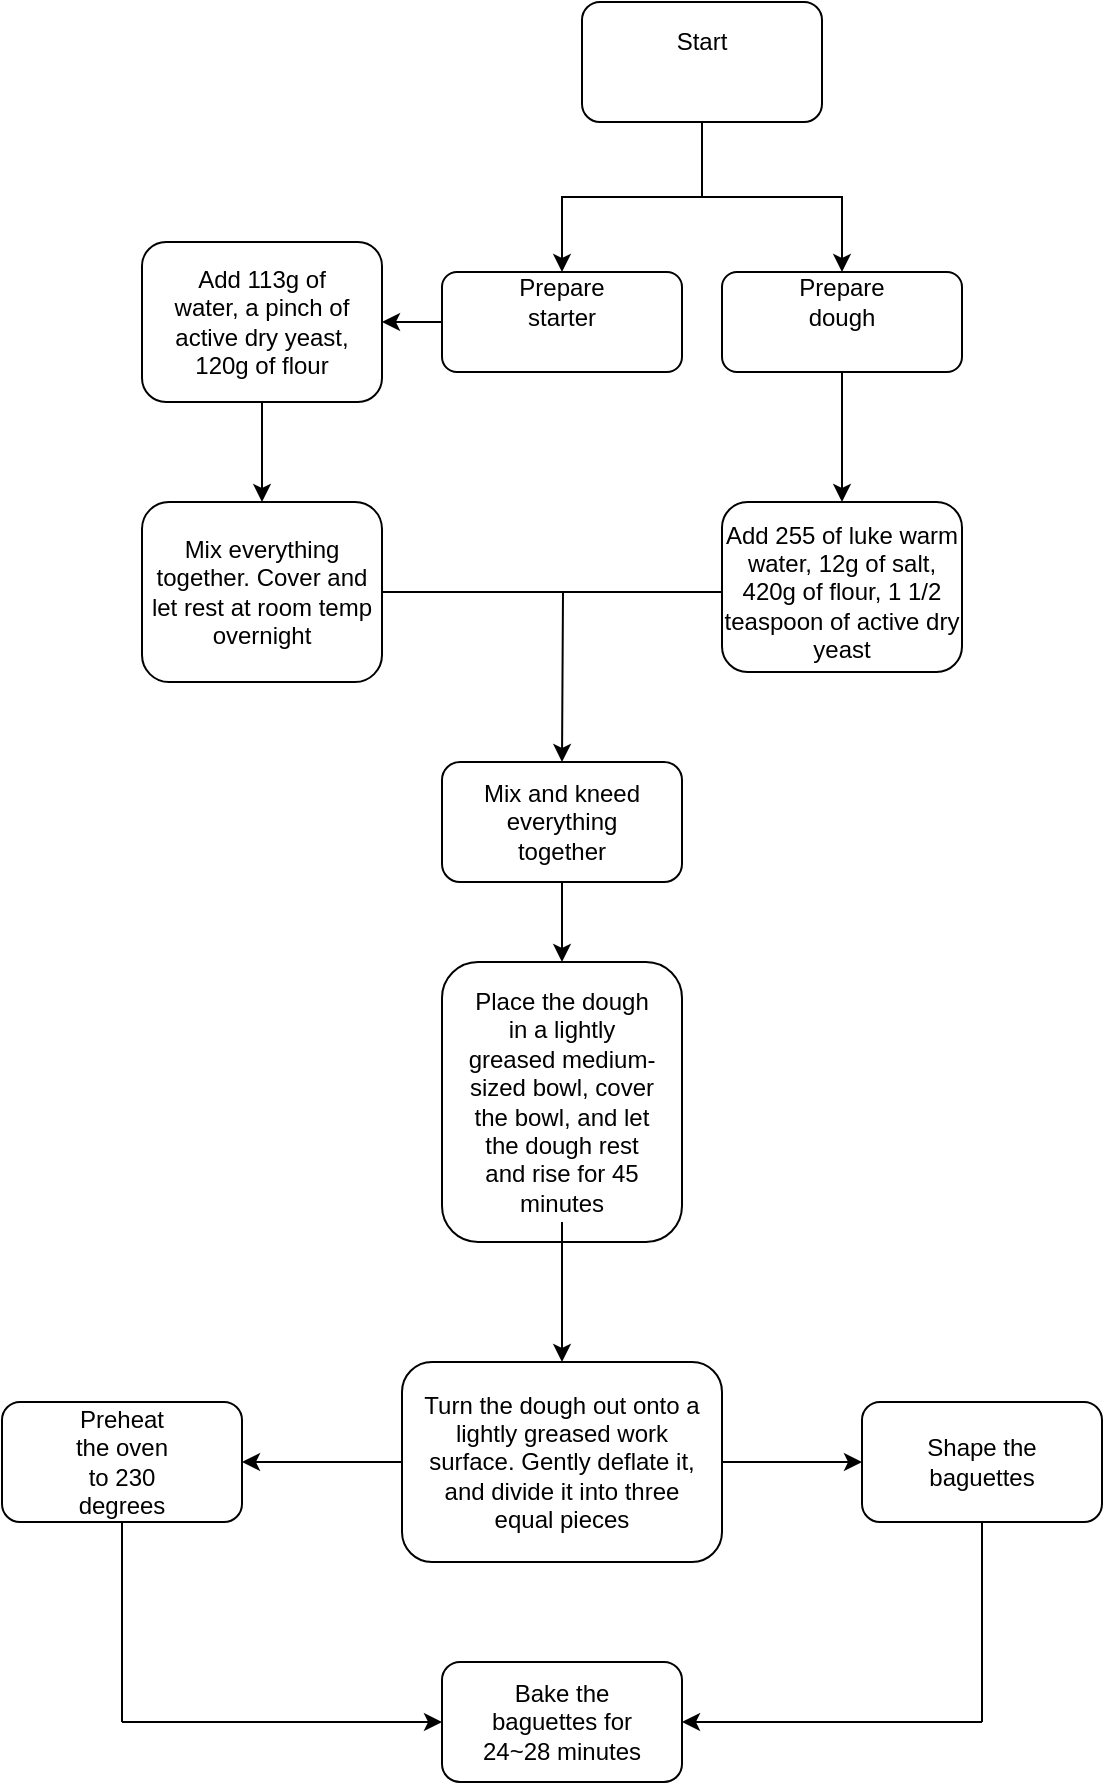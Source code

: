 <mxfile version="21.7.4" type="github">
  <diagram name="Page-1" id="OksZ6ZaQm7xGetplLyCO">
    <mxGraphModel dx="946" dy="605" grid="1" gridSize="10" guides="1" tooltips="1" connect="1" arrows="1" fold="1" page="1" pageScale="1" pageWidth="850" pageHeight="1100" math="0" shadow="0">
      <root>
        <mxCell id="0" />
        <mxCell id="1" parent="0" />
        <mxCell id="DBYAgwgeb-VGyAYLAnlP-4" value="" style="edgeStyle=orthogonalEdgeStyle;rounded=0;orthogonalLoop=1;jettySize=auto;html=1;" edge="1" parent="1" source="DBYAgwgeb-VGyAYLAnlP-1" target="DBYAgwgeb-VGyAYLAnlP-3">
          <mxGeometry relative="1" as="geometry" />
        </mxCell>
        <mxCell id="DBYAgwgeb-VGyAYLAnlP-20" value="" style="edgeStyle=orthogonalEdgeStyle;rounded=0;orthogonalLoop=1;jettySize=auto;html=1;" edge="1" parent="1" source="DBYAgwgeb-VGyAYLAnlP-1" target="DBYAgwgeb-VGyAYLAnlP-19">
          <mxGeometry relative="1" as="geometry" />
        </mxCell>
        <mxCell id="DBYAgwgeb-VGyAYLAnlP-1" value="" style="rounded=1;whiteSpace=wrap;html=1;" vertex="1" parent="1">
          <mxGeometry x="350" y="120" width="120" height="60" as="geometry" />
        </mxCell>
        <mxCell id="DBYAgwgeb-VGyAYLAnlP-2" value="Start" style="text;html=1;strokeColor=none;fillColor=none;align=center;verticalAlign=middle;whiteSpace=wrap;rounded=0;" vertex="1" parent="1">
          <mxGeometry x="380" y="125" width="60" height="30" as="geometry" />
        </mxCell>
        <mxCell id="DBYAgwgeb-VGyAYLAnlP-13" value="" style="edgeStyle=orthogonalEdgeStyle;rounded=0;orthogonalLoop=1;jettySize=auto;html=1;" edge="1" parent="1" source="DBYAgwgeb-VGyAYLAnlP-3" target="DBYAgwgeb-VGyAYLAnlP-12">
          <mxGeometry relative="1" as="geometry" />
        </mxCell>
        <mxCell id="DBYAgwgeb-VGyAYLAnlP-3" value="" style="whiteSpace=wrap;html=1;rounded=1;" vertex="1" parent="1">
          <mxGeometry x="280" y="255" width="120" height="50" as="geometry" />
        </mxCell>
        <mxCell id="DBYAgwgeb-VGyAYLAnlP-11" value="Prepare starter" style="text;html=1;strokeColor=none;fillColor=none;align=center;verticalAlign=middle;whiteSpace=wrap;rounded=0;" vertex="1" parent="1">
          <mxGeometry x="310" y="250" width="60" height="40" as="geometry" />
        </mxCell>
        <mxCell id="DBYAgwgeb-VGyAYLAnlP-34" style="edgeStyle=orthogonalEdgeStyle;rounded=0;orthogonalLoop=1;jettySize=auto;html=1;exitX=0.5;exitY=1;exitDx=0;exitDy=0;entryX=0.5;entryY=0;entryDx=0;entryDy=0;" edge="1" parent="1" source="DBYAgwgeb-VGyAYLAnlP-12" target="DBYAgwgeb-VGyAYLAnlP-15">
          <mxGeometry relative="1" as="geometry" />
        </mxCell>
        <mxCell id="DBYAgwgeb-VGyAYLAnlP-12" value="" style="whiteSpace=wrap;html=1;rounded=1;" vertex="1" parent="1">
          <mxGeometry x="130" y="240" width="120" height="80" as="geometry" />
        </mxCell>
        <mxCell id="DBYAgwgeb-VGyAYLAnlP-14" value="Add 113g of water, a pinch of active dry yeast, 120g of flour" style="text;html=1;strokeColor=none;fillColor=none;align=center;verticalAlign=middle;whiteSpace=wrap;rounded=0;" vertex="1" parent="1">
          <mxGeometry x="140" y="250" width="100" height="60" as="geometry" />
        </mxCell>
        <mxCell id="DBYAgwgeb-VGyAYLAnlP-15" value="" style="rounded=1;whiteSpace=wrap;html=1;" vertex="1" parent="1">
          <mxGeometry x="130" y="370" width="120" height="90" as="geometry" />
        </mxCell>
        <mxCell id="DBYAgwgeb-VGyAYLAnlP-28" value="" style="edgeStyle=orthogonalEdgeStyle;rounded=0;orthogonalLoop=1;jettySize=auto;html=1;" edge="1" parent="1" source="DBYAgwgeb-VGyAYLAnlP-17">
          <mxGeometry relative="1" as="geometry">
            <mxPoint x="340" y="500" as="targetPoint" />
          </mxGeometry>
        </mxCell>
        <mxCell id="DBYAgwgeb-VGyAYLAnlP-17" value="Mix everything together. Cover and let rest at room temp overnight" style="text;html=1;strokeColor=none;fillColor=none;align=center;verticalAlign=middle;whiteSpace=wrap;rounded=0;" vertex="1" parent="1">
          <mxGeometry x="130" y="400" width="120" height="30" as="geometry" />
        </mxCell>
        <mxCell id="DBYAgwgeb-VGyAYLAnlP-23" value="" style="edgeStyle=orthogonalEdgeStyle;rounded=0;orthogonalLoop=1;jettySize=auto;html=1;" edge="1" parent="1" source="DBYAgwgeb-VGyAYLAnlP-19" target="DBYAgwgeb-VGyAYLAnlP-22">
          <mxGeometry relative="1" as="geometry" />
        </mxCell>
        <mxCell id="DBYAgwgeb-VGyAYLAnlP-19" value="" style="rounded=1;whiteSpace=wrap;html=1;" vertex="1" parent="1">
          <mxGeometry x="420" y="255" width="120" height="50" as="geometry" />
        </mxCell>
        <mxCell id="DBYAgwgeb-VGyAYLAnlP-21" value="Prepare dough" style="text;html=1;strokeColor=none;fillColor=none;align=center;verticalAlign=middle;whiteSpace=wrap;rounded=0;" vertex="1" parent="1">
          <mxGeometry x="450" y="255" width="60" height="30" as="geometry" />
        </mxCell>
        <mxCell id="DBYAgwgeb-VGyAYLAnlP-22" value="" style="whiteSpace=wrap;html=1;rounded=1;" vertex="1" parent="1">
          <mxGeometry x="420" y="370" width="120" height="85" as="geometry" />
        </mxCell>
        <mxCell id="DBYAgwgeb-VGyAYLAnlP-26" value="Add 255 of luke warm water, 12g of salt, 420g of flour, 1 1/2 teaspoon of active dry yeast" style="text;html=1;strokeColor=none;fillColor=none;align=center;verticalAlign=middle;whiteSpace=wrap;rounded=0;" vertex="1" parent="1">
          <mxGeometry x="420" y="400" width="120" height="30" as="geometry" />
        </mxCell>
        <mxCell id="DBYAgwgeb-VGyAYLAnlP-31" value="" style="endArrow=none;html=1;rounded=0;entryX=0;entryY=0.5;entryDx=0;entryDy=0;" edge="1" parent="1" target="DBYAgwgeb-VGyAYLAnlP-26">
          <mxGeometry width="50" height="50" relative="1" as="geometry">
            <mxPoint x="340" y="415" as="sourcePoint" />
            <mxPoint x="390" y="370" as="targetPoint" />
          </mxGeometry>
        </mxCell>
        <mxCell id="DBYAgwgeb-VGyAYLAnlP-38" value="" style="edgeStyle=orthogonalEdgeStyle;rounded=0;orthogonalLoop=1;jettySize=auto;html=1;" edge="1" parent="1" source="DBYAgwgeb-VGyAYLAnlP-35" target="DBYAgwgeb-VGyAYLAnlP-37">
          <mxGeometry relative="1" as="geometry" />
        </mxCell>
        <mxCell id="DBYAgwgeb-VGyAYLAnlP-35" value="" style="rounded=1;whiteSpace=wrap;html=1;" vertex="1" parent="1">
          <mxGeometry x="280" y="500" width="120" height="60" as="geometry" />
        </mxCell>
        <mxCell id="DBYAgwgeb-VGyAYLAnlP-36" value="Mix and kneed everything together" style="text;html=1;strokeColor=none;fillColor=none;align=center;verticalAlign=middle;whiteSpace=wrap;rounded=0;" vertex="1" parent="1">
          <mxGeometry x="290" y="515" width="100" height="30" as="geometry" />
        </mxCell>
        <mxCell id="DBYAgwgeb-VGyAYLAnlP-37" value="" style="whiteSpace=wrap;html=1;rounded=1;" vertex="1" parent="1">
          <mxGeometry x="280" y="600" width="120" height="140" as="geometry" />
        </mxCell>
        <mxCell id="DBYAgwgeb-VGyAYLAnlP-41" value="" style="edgeStyle=orthogonalEdgeStyle;rounded=0;orthogonalLoop=1;jettySize=auto;html=1;" edge="1" parent="1" source="DBYAgwgeb-VGyAYLAnlP-39" target="DBYAgwgeb-VGyAYLAnlP-40">
          <mxGeometry relative="1" as="geometry" />
        </mxCell>
        <mxCell id="DBYAgwgeb-VGyAYLAnlP-39" value="Place the dough in a lightly greased medium-sized bowl, cover the bowl, and let the dough rest and rise for 45 minutes" style="text;html=1;strokeColor=none;fillColor=none;align=center;verticalAlign=middle;whiteSpace=wrap;rounded=0;" vertex="1" parent="1">
          <mxGeometry x="290" y="610" width="100" height="120" as="geometry" />
        </mxCell>
        <mxCell id="DBYAgwgeb-VGyAYLAnlP-44" value="" style="edgeStyle=orthogonalEdgeStyle;rounded=0;orthogonalLoop=1;jettySize=auto;html=1;" edge="1" parent="1" source="DBYAgwgeb-VGyAYLAnlP-40" target="DBYAgwgeb-VGyAYLAnlP-43">
          <mxGeometry relative="1" as="geometry" />
        </mxCell>
        <mxCell id="DBYAgwgeb-VGyAYLAnlP-40" value="" style="rounded=1;whiteSpace=wrap;html=1;" vertex="1" parent="1">
          <mxGeometry x="260" y="800" width="160" height="100" as="geometry" />
        </mxCell>
        <mxCell id="DBYAgwgeb-VGyAYLAnlP-42" value="Turn the dough out onto a lightly greased work surface. Gently deflate it, and divide it into three equal pieces" style="text;html=1;strokeColor=none;fillColor=none;align=center;verticalAlign=middle;whiteSpace=wrap;rounded=0;" vertex="1" parent="1">
          <mxGeometry x="270" y="835" width="140" height="30" as="geometry" />
        </mxCell>
        <mxCell id="DBYAgwgeb-VGyAYLAnlP-43" value="" style="rounded=1;whiteSpace=wrap;html=1;" vertex="1" parent="1">
          <mxGeometry x="490" y="820" width="120" height="60" as="geometry" />
        </mxCell>
        <mxCell id="DBYAgwgeb-VGyAYLAnlP-45" value="Shape the baguettes" style="text;html=1;strokeColor=none;fillColor=none;align=center;verticalAlign=middle;whiteSpace=wrap;rounded=0;" vertex="1" parent="1">
          <mxGeometry x="520" y="835" width="60" height="30" as="geometry" />
        </mxCell>
        <mxCell id="DBYAgwgeb-VGyAYLAnlP-46" value="" style="rounded=1;whiteSpace=wrap;html=1;" vertex="1" parent="1">
          <mxGeometry x="60" y="820" width="120" height="60" as="geometry" />
        </mxCell>
        <mxCell id="DBYAgwgeb-VGyAYLAnlP-48" value="Preheat the oven to 230 degrees" style="text;html=1;strokeColor=none;fillColor=none;align=center;verticalAlign=middle;whiteSpace=wrap;rounded=0;" vertex="1" parent="1">
          <mxGeometry x="90" y="835" width="60" height="30" as="geometry" />
        </mxCell>
        <mxCell id="DBYAgwgeb-VGyAYLAnlP-49" value="" style="rounded=1;whiteSpace=wrap;html=1;" vertex="1" parent="1">
          <mxGeometry x="280" y="950" width="120" height="60" as="geometry" />
        </mxCell>
        <mxCell id="DBYAgwgeb-VGyAYLAnlP-53" value="" style="endArrow=none;html=1;rounded=0;exitX=0.5;exitY=1;exitDx=0;exitDy=0;" edge="1" parent="1" source="DBYAgwgeb-VGyAYLAnlP-46">
          <mxGeometry width="50" height="50" relative="1" as="geometry">
            <mxPoint x="400" y="930" as="sourcePoint" />
            <mxPoint x="120" y="980" as="targetPoint" />
          </mxGeometry>
        </mxCell>
        <mxCell id="DBYAgwgeb-VGyAYLAnlP-55" value="" style="endArrow=classic;html=1;rounded=0;exitX=0;exitY=0.5;exitDx=0;exitDy=0;entryX=1;entryY=0.5;entryDx=0;entryDy=0;" edge="1" parent="1" source="DBYAgwgeb-VGyAYLAnlP-40" target="DBYAgwgeb-VGyAYLAnlP-46">
          <mxGeometry width="50" height="50" relative="1" as="geometry">
            <mxPoint x="400" y="930" as="sourcePoint" />
            <mxPoint x="450" y="880" as="targetPoint" />
          </mxGeometry>
        </mxCell>
        <mxCell id="DBYAgwgeb-VGyAYLAnlP-56" value="" style="endArrow=none;html=1;rounded=0;exitX=0.5;exitY=1;exitDx=0;exitDy=0;" edge="1" parent="1" source="DBYAgwgeb-VGyAYLAnlP-43">
          <mxGeometry width="50" height="50" relative="1" as="geometry">
            <mxPoint x="400" y="930" as="sourcePoint" />
            <mxPoint x="550" y="980" as="targetPoint" />
          </mxGeometry>
        </mxCell>
        <mxCell id="DBYAgwgeb-VGyAYLAnlP-57" value="" style="endArrow=classic;html=1;rounded=0;entryX=0;entryY=0.5;entryDx=0;entryDy=0;" edge="1" parent="1" target="DBYAgwgeb-VGyAYLAnlP-49">
          <mxGeometry width="50" height="50" relative="1" as="geometry">
            <mxPoint x="120" y="980" as="sourcePoint" />
            <mxPoint x="450" y="880" as="targetPoint" />
          </mxGeometry>
        </mxCell>
        <mxCell id="DBYAgwgeb-VGyAYLAnlP-58" value="" style="endArrow=classic;html=1;rounded=0;entryX=1;entryY=0.5;entryDx=0;entryDy=0;" edge="1" parent="1" target="DBYAgwgeb-VGyAYLAnlP-49">
          <mxGeometry width="50" height="50" relative="1" as="geometry">
            <mxPoint x="550" y="980" as="sourcePoint" />
            <mxPoint x="450" y="880" as="targetPoint" />
          </mxGeometry>
        </mxCell>
        <mxCell id="DBYAgwgeb-VGyAYLAnlP-59" value="Bake the baguettes for 24~28 minutes" style="text;html=1;strokeColor=none;fillColor=none;align=center;verticalAlign=middle;whiteSpace=wrap;rounded=0;" vertex="1" parent="1">
          <mxGeometry x="290" y="965" width="100" height="30" as="geometry" />
        </mxCell>
      </root>
    </mxGraphModel>
  </diagram>
</mxfile>
